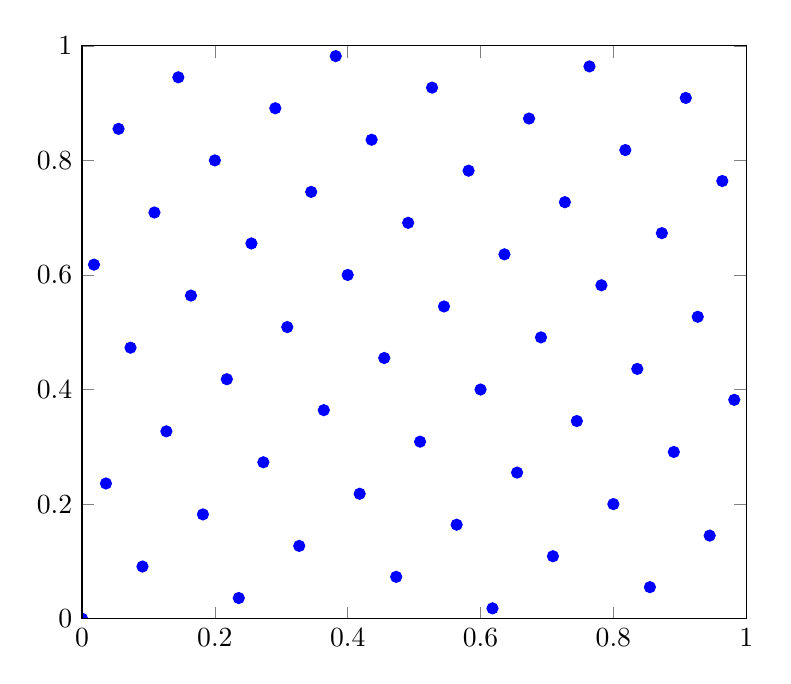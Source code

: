 % This file was created by matlab2tikz.
%
\begin{tikzpicture}


\begin{axis}[%
%width=\figurewidth,
%height=\figureheight,
scale only axis,
xmin=0,
xmax=1,
ymin=0,
ymax=1,
%every tick label/.append style={font=\tiny},
axis background/.style={fill=white},
clip marker paths=true, axis on top=true
]
\addplot [color=blue,only marks,mark=*,mark options={solid,fill=blue},forget plot]
  table[row sep=crcr]
  {%
0	0\\
0.018	0.618\\
0.036	0.236\\
0.055	0.855\\
0.073	0.473\\
0.091	0.091\\
0.109	0.709\\
0.127	0.327\\
0.145	0.945\\
0.164	0.564\\
0.182	0.182\\
0.2	0.8\\
0.218	0.418\\
0.236	0.036\\
0.255	0.655\\
0.273	0.273\\
0.291	0.891\\
0.309	0.509\\
0.327	0.127\\
0.345	0.745\\
0.364	0.364\\
0.382	0.982\\
0.4	0.6 \\
0.418	0.218\\
0.436	0.836\\
0.455	0.455\\
0.473	0.073\\
0.491	0.691\\
0.509	0.309\\
0.527	0.927\\
0.545	0.545\\
0.564	0.164\\
0.582	0.782\\
0.6	0.4\\
0.618	0.018\\
0.636	0.636\\
0.655	0.255\\
0.673	0.873\\
0.691	0.491\\
0.709	0.109\\
0.727	0.727\\
0.745	0.345\\
0.764	0.964\\
0.782	0.582\\
0.8	0.2\\
0.818	0.818\\
0.836	0.436\\
0.855	0.055\\
0.873	0.673\\
0.891	0.291\\
0.909	0.909\\
0.927	0.527\\
0.945	0.145\\
0.964	0.764\\
0.982	0.382\\
};
\end{axis}
\end{tikzpicture}%